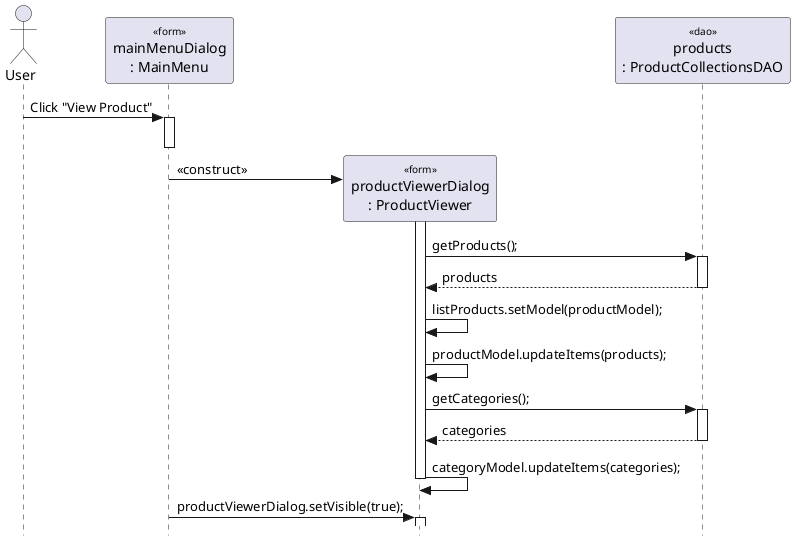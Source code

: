 @startuml
skinparam {
  Style StrictUML
  SequenceStereotype {
    Font {
      Size 10
      Style plain
    }
  }
}

actor "User" as user
participant "mainMenuDialog\n: MainMenu" as main <<form>>
participant "productViewerDialog\n: ProductViewer" as add <<form>>
participant "products\n: ProductCollectionsDAO" as dataAccess <<dao>>
user -> main++ : Click "View Product"
main--

create add

main -> add++ : <<construct>>



add -> dataAccess : getProducts();
dataAccess++
return products

add -> add : listProducts.setModel(productModel);
add -> add : productModel.updateItems(products);

add -> dataAccess : getCategories();
dataAccess++
return categories
add -> add : categoryModel.updateItems(categories);

add--

main -> add++ : productViewerDialog.setVisible(true);

@enduml